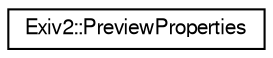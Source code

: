 digraph "Graphical Class Hierarchy"
{
  edge [fontname="FreeSans",fontsize="10",labelfontname="FreeSans",labelfontsize="10"];
  node [fontname="FreeSans",fontsize="10",shape=record];
  rankdir="LR";
  Node1 [label="Exiv2::PreviewProperties",height=0.2,width=0.4,color="black", fillcolor="white", style="filled",URL="$structExiv2_1_1PreviewProperties.html",tooltip="Preview image properties. "];
}
